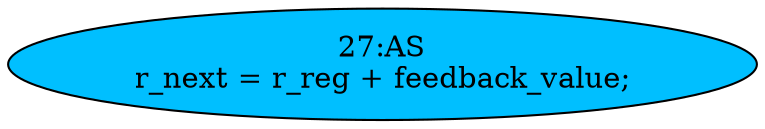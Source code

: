 strict digraph "" {
	node [label="\N"];
	"27:AS"	[ast="<pyverilog.vparser.ast.Assign object at 0x7ffb8deb7d50>",
		def_var="['r_next']",
		fillcolor=deepskyblue,
		label="27:AS
r_next = r_reg + feedback_value;",
		statements="[]",
		style=filled,
		typ=Assign,
		use_var="['r_reg', 'feedback_value']"];
}
